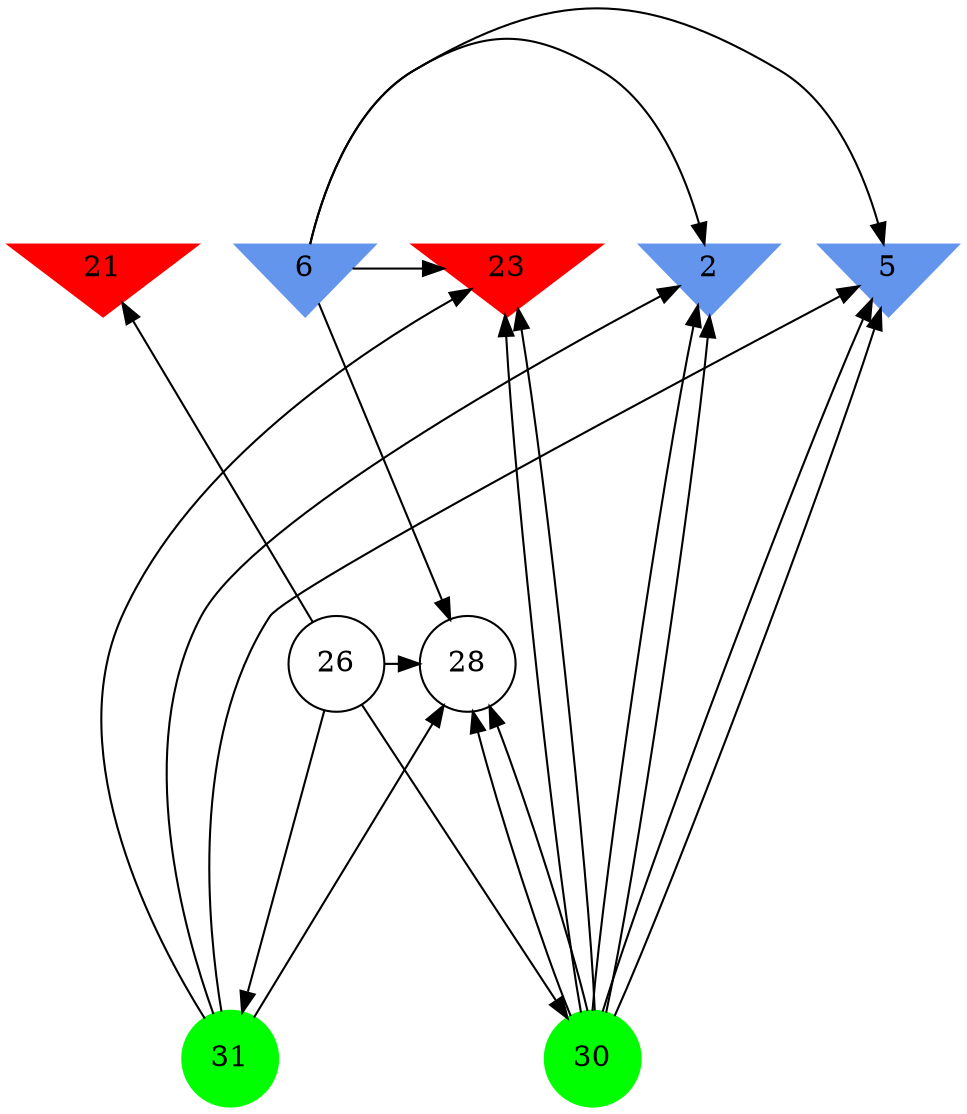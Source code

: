 digraph brain {
	ranksep=2.0;
	2 [shape=invtriangle,style=filled,color=cornflowerblue];
	5 [shape=invtriangle,style=filled,color=cornflowerblue];
	6 [shape=invtriangle,style=filled,color=cornflowerblue];
	21 [shape=invtriangle,style=filled,color=red];
	23 [shape=invtriangle,style=filled,color=red];
	26 [shape=circle,color=black];
	28 [shape=circle,color=black];
	30 [shape=circle,style=filled,color=green];
	31 [shape=circle,style=filled,color=green];
	26	->	21;
	26	->	31;
	26	->	28;
	26	->	30;
	30	->	5;
	30	->	28;
	30	->	2;
	30	->	23;
	31	->	5;
	31	->	28;
	31	->	2;
	31	->	23;
	30	->	5;
	30	->	28;
	30	->	2;
	30	->	23;
	6	->	5;
	6	->	28;
	6	->	2;
	6	->	23;
	{ rank=same; 2; 5; 6; 21; 23; }
	{ rank=same; 26; 28; }
	{ rank=same; 30; 31; }
}
